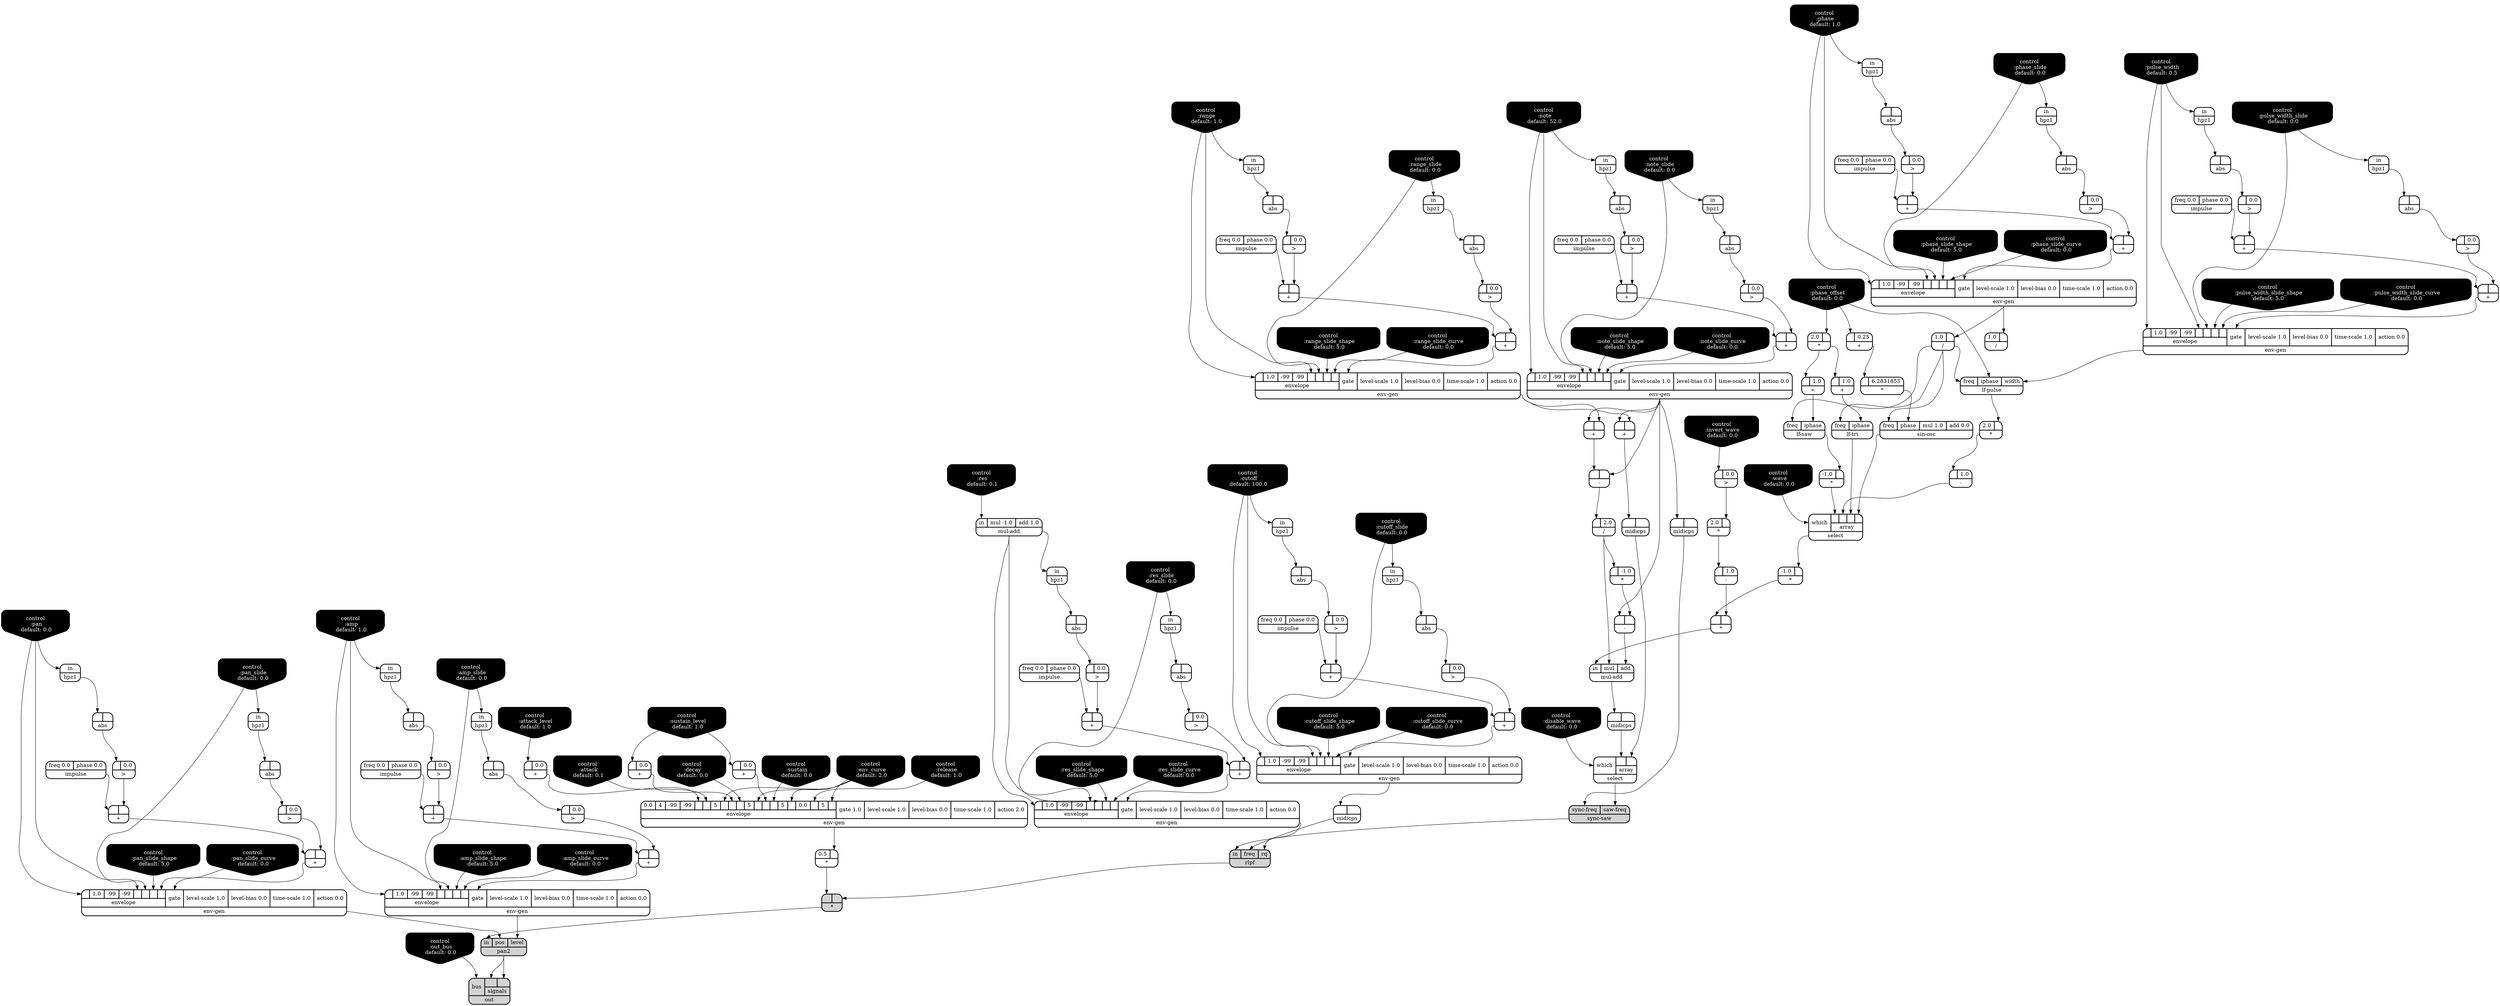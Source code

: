digraph synthdef {
67 [label = "{{ <a> 2.0|<b> } |<__UG_NAME__>* }" style="bold, rounded" shape=record rankdir=LR];
70 [label = "{{ <a> -1.0|<b> } |<__UG_NAME__>* }" style="bold, rounded" shape=record rankdir=LR];
82 [label = "{{ <a> 2.0|<b> } |<__UG_NAME__>* }" style="bold, rounded" shape=record rankdir=LR];
87 [label = "{{ <a> |<b> 6.2831855} |<__UG_NAME__>* }" style="bold, rounded" shape=record rankdir=LR];
122 [label = "{{ <a> |<b> -1.0} |<__UG_NAME__>* }" style="bold, rounded" shape=record rankdir=LR];
125 [label = "{{ <a> 2.0|<b> } |<__UG_NAME__>* }" style="bold, rounded" shape=record rankdir=LR];
126 [label = "{{ <a> -1.0|<b> } |<__UG_NAME__>* }" style="bold, rounded" shape=record rankdir=LR];
137 [label = "{{ <a> |<b> } |<__UG_NAME__>* }" style="bold, rounded" shape=record rankdir=LR];
162 [label = "{{ <a> 0.5|<b> } |<__UG_NAME__>* }" style="bold, rounded" shape=record rankdir=LR];
163 [label = "{{ <a> |<b> } |<__UG_NAME__>* }" style="filled, bold, rounded"  shape=record rankdir=LR];
48 [label = "{{ <a> |<b> } |<__UG_NAME__>+ }" style="bold, rounded" shape=record rankdir=LR];
50 [label = "{{ <a> |<b> 0.0} |<__UG_NAME__>+ }" style="bold, rounded" shape=record rankdir=LR];
55 [label = "{{ <a> |<b> } |<__UG_NAME__>+ }" style="bold, rounded" shape=record rankdir=LR];
60 [label = "{{ <a> |<b> } |<__UG_NAME__>+ }" style="bold, rounded" shape=record rankdir=LR];
64 [label = "{{ <a> |<b> } |<__UG_NAME__>+ }" style="bold, rounded" shape=record rankdir=LR];
68 [label = "{{ <a> |<b> 1.0} |<__UG_NAME__>+ }" style="bold, rounded" shape=record rankdir=LR];
75 [label = "{{ <a> |<b> } |<__UG_NAME__>+ }" style="bold, rounded" shape=record rankdir=LR];
79 [label = "{{ <a> |<b> } |<__UG_NAME__>+ }" style="bold, rounded" shape=record rankdir=LR];
84 [label = "{{ <a> |<b> 1.0} |<__UG_NAME__>+ }" style="bold, rounded" shape=record rankdir=LR];
86 [label = "{{ <a> |<b> 0.25} |<__UG_NAME__>+ }" style="bold, rounded" shape=record rankdir=LR];
96 [label = "{{ <a> |<b> } |<__UG_NAME__>+ }" style="bold, rounded" shape=record rankdir=LR];
100 [label = "{{ <a> |<b> } |<__UG_NAME__>+ }" style="bold, rounded" shape=record rankdir=LR];
108 [label = "{{ <a> |<b> } |<__UG_NAME__>+ }" style="bold, rounded" shape=record rankdir=LR];
112 [label = "{{ <a> |<b> } |<__UG_NAME__>+ }" style="bold, rounded" shape=record rankdir=LR];
117 [label = "{{ <a> |<b> } |<__UG_NAME__>+ }" style="bold, rounded" shape=record rankdir=LR];
119 [label = "{{ <a> |<b> } |<__UG_NAME__>+ }" style="bold, rounded" shape=record rankdir=LR];
129 [label = "{{ <a> |<b> } |<__UG_NAME__>+ }" style="bold, rounded" shape=record rankdir=LR];
133 [label = "{{ <a> |<b> } |<__UG_NAME__>+ }" style="bold, rounded" shape=record rankdir=LR];
140 [label = "{{ <a> |<b> } |<__UG_NAME__>+ }" style="bold, rounded" shape=record rankdir=LR];
148 [label = "{{ <a> |<b> } |<__UG_NAME__>+ }" style="bold, rounded" shape=record rankdir=LR];
149 [label = "{{ <a> |<b> } |<__UG_NAME__>+ }" style="bold, rounded" shape=record rankdir=LR];
154 [label = "{{ <a> |<b> 0.0} |<__UG_NAME__>+ }" style="bold, rounded" shape=record rankdir=LR];
158 [label = "{{ <a> |<b> } |<__UG_NAME__>+ }" style="bold, rounded" shape=record rankdir=LR];
159 [label = "{{ <a> |<b> 0.0} |<__UG_NAME__>+ }" style="bold, rounded" shape=record rankdir=LR];
83 [label = "{{ <a> |<b> 1.0} |<__UG_NAME__>- }" style="bold, rounded" shape=record rankdir=LR];
120 [label = "{{ <a> |<b> } |<__UG_NAME__>- }" style="bold, rounded" shape=record rankdir=LR];
123 [label = "{{ <a> |<b> } |<__UG_NAME__>- }" style="bold, rounded" shape=record rankdir=LR];
136 [label = "{{ <a> |<b> 1.0} |<__UG_NAME__>- }" style="bold, rounded" shape=record rankdir=LR];
66 [label = "{{ <a> 1.0|<b> } |<__UG_NAME__>/ }" style="bold, rounded" shape=record rankdir=LR];
121 [label = "{{ <a> |<b> 2.0} |<__UG_NAME__>/ }" style="bold, rounded" shape=record rankdir=LR];
166 [label = "{{ <a> 1.0|<b> } |<__UG_NAME__>/ }" style="bold, rounded" shape=record rankdir=LR];
47 [label = "{{ <a> |<b> 0.0} |<__UG_NAME__>\> }" style="bold, rounded" shape=record rankdir=LR];
54 [label = "{{ <a> |<b> 0.0} |<__UG_NAME__>\> }" style="bold, rounded" shape=record rankdir=LR];
59 [label = "{{ <a> |<b> 0.0} |<__UG_NAME__>\> }" style="bold, rounded" shape=record rankdir=LR];
63 [label = "{{ <a> |<b> 0.0} |<__UG_NAME__>\> }" style="bold, rounded" shape=record rankdir=LR];
74 [label = "{{ <a> |<b> 0.0} |<__UG_NAME__>\> }" style="bold, rounded" shape=record rankdir=LR];
78 [label = "{{ <a> |<b> 0.0} |<__UG_NAME__>\> }" style="bold, rounded" shape=record rankdir=LR];
95 [label = "{{ <a> |<b> 0.0} |<__UG_NAME__>\> }" style="bold, rounded" shape=record rankdir=LR];
99 [label = "{{ <a> |<b> 0.0} |<__UG_NAME__>\> }" style="bold, rounded" shape=record rankdir=LR];
103 [label = "{{ <a> |<b> 0.0} |<__UG_NAME__>\> }" style="bold, rounded" shape=record rankdir=LR];
107 [label = "{{ <a> |<b> 0.0} |<__UG_NAME__>\> }" style="bold, rounded" shape=record rankdir=LR];
111 [label = "{{ <a> |<b> 0.0} |<__UG_NAME__>\> }" style="bold, rounded" shape=record rankdir=LR];
116 [label = "{{ <a> |<b> 0.0} |<__UG_NAME__>\> }" style="bold, rounded" shape=record rankdir=LR];
124 [label = "{{ <a> |<b> 0.0} |<__UG_NAME__>\> }" style="bold, rounded" shape=record rankdir=LR];
128 [label = "{{ <a> |<b> 0.0} |<__UG_NAME__>\> }" style="bold, rounded" shape=record rankdir=LR];
132 [label = "{{ <a> |<b> 0.0} |<__UG_NAME__>\> }" style="bold, rounded" shape=record rankdir=LR];
147 [label = "{{ <a> |<b> 0.0} |<__UG_NAME__>\> }" style="bold, rounded" shape=record rankdir=LR];
157 [label = "{{ <a> |<b> 0.0} |<__UG_NAME__>\> }" style="bold, rounded" shape=record rankdir=LR];
46 [label = "{{ <a> |<b> } |<__UG_NAME__>abs }" style="bold, rounded" shape=record rankdir=LR];
53 [label = "{{ <a> |<b> } |<__UG_NAME__>abs }" style="bold, rounded" shape=record rankdir=LR];
58 [label = "{{ <a> |<b> } |<__UG_NAME__>abs }" style="bold, rounded" shape=record rankdir=LR];
62 [label = "{{ <a> |<b> } |<__UG_NAME__>abs }" style="bold, rounded" shape=record rankdir=LR];
73 [label = "{{ <a> |<b> } |<__UG_NAME__>abs }" style="bold, rounded" shape=record rankdir=LR];
77 [label = "{{ <a> |<b> } |<__UG_NAME__>abs }" style="bold, rounded" shape=record rankdir=LR];
92 [label = "{{ <a> |<b> } |<__UG_NAME__>abs }" style="bold, rounded" shape=record rankdir=LR];
94 [label = "{{ <a> |<b> } |<__UG_NAME__>abs }" style="bold, rounded" shape=record rankdir=LR];
98 [label = "{{ <a> |<b> } |<__UG_NAME__>abs }" style="bold, rounded" shape=record rankdir=LR];
102 [label = "{{ <a> |<b> } |<__UG_NAME__>abs }" style="bold, rounded" shape=record rankdir=LR];
106 [label = "{{ <a> |<b> } |<__UG_NAME__>abs }" style="bold, rounded" shape=record rankdir=LR];
110 [label = "{{ <a> |<b> } |<__UG_NAME__>abs }" style="bold, rounded" shape=record rankdir=LR];
115 [label = "{{ <a> |<b> } |<__UG_NAME__>abs }" style="bold, rounded" shape=record rankdir=LR];
131 [label = "{{ <a> |<b> } |<__UG_NAME__>abs }" style="bold, rounded" shape=record rankdir=LR];
146 [label = "{{ <a> |<b> } |<__UG_NAME__>abs }" style="bold, rounded" shape=record rankdir=LR];
156 [label = "{{ <a> |<b> } |<__UG_NAME__>abs }" style="bold, rounded" shape=record rankdir=LR];
0 [label = "control
 :note
 default: 52.0" shape=invhouse style="rounded, filled, bold" fillcolor=black fontcolor=white ]; 
1 [label = "control
 :note_slide
 default: 0.0" shape=invhouse style="rounded, filled, bold" fillcolor=black fontcolor=white ]; 
2 [label = "control
 :note_slide_shape
 default: 5.0" shape=invhouse style="rounded, filled, bold" fillcolor=black fontcolor=white ]; 
3 [label = "control
 :note_slide_curve
 default: 0.0" shape=invhouse style="rounded, filled, bold" fillcolor=black fontcolor=white ]; 
4 [label = "control
 :amp
 default: 1.0" shape=invhouse style="rounded, filled, bold" fillcolor=black fontcolor=white ]; 
5 [label = "control
 :amp_slide
 default: 0.0" shape=invhouse style="rounded, filled, bold" fillcolor=black fontcolor=white ]; 
6 [label = "control
 :amp_slide_shape
 default: 5.0" shape=invhouse style="rounded, filled, bold" fillcolor=black fontcolor=white ]; 
7 [label = "control
 :amp_slide_curve
 default: 0.0" shape=invhouse style="rounded, filled, bold" fillcolor=black fontcolor=white ]; 
8 [label = "control
 :pan
 default: 0.0" shape=invhouse style="rounded, filled, bold" fillcolor=black fontcolor=white ]; 
9 [label = "control
 :pan_slide
 default: 0.0" shape=invhouse style="rounded, filled, bold" fillcolor=black fontcolor=white ]; 
10 [label = "control
 :pan_slide_shape
 default: 5.0" shape=invhouse style="rounded, filled, bold" fillcolor=black fontcolor=white ]; 
11 [label = "control
 :pan_slide_curve
 default: 0.0" shape=invhouse style="rounded, filled, bold" fillcolor=black fontcolor=white ]; 
12 [label = "control
 :attack
 default: 0.1" shape=invhouse style="rounded, filled, bold" fillcolor=black fontcolor=white ]; 
13 [label = "control
 :decay
 default: 0.0" shape=invhouse style="rounded, filled, bold" fillcolor=black fontcolor=white ]; 
14 [label = "control
 :sustain
 default: 0.0" shape=invhouse style="rounded, filled, bold" fillcolor=black fontcolor=white ]; 
15 [label = "control
 :release
 default: 1.0" shape=invhouse style="rounded, filled, bold" fillcolor=black fontcolor=white ]; 
16 [label = "control
 :attack_level
 default: 1.0" shape=invhouse style="rounded, filled, bold" fillcolor=black fontcolor=white ]; 
17 [label = "control
 :sustain_level
 default: 1.0" shape=invhouse style="rounded, filled, bold" fillcolor=black fontcolor=white ]; 
18 [label = "control
 :env_curve
 default: 2.0" shape=invhouse style="rounded, filled, bold" fillcolor=black fontcolor=white ]; 
19 [label = "control
 :cutoff
 default: 100.0" shape=invhouse style="rounded, filled, bold" fillcolor=black fontcolor=white ]; 
20 [label = "control
 :cutoff_slide
 default: 0.0" shape=invhouse style="rounded, filled, bold" fillcolor=black fontcolor=white ]; 
21 [label = "control
 :cutoff_slide_shape
 default: 5.0" shape=invhouse style="rounded, filled, bold" fillcolor=black fontcolor=white ]; 
22 [label = "control
 :cutoff_slide_curve
 default: 0.0" shape=invhouse style="rounded, filled, bold" fillcolor=black fontcolor=white ]; 
23 [label = "control
 :res
 default: 0.1" shape=invhouse style="rounded, filled, bold" fillcolor=black fontcolor=white ]; 
24 [label = "control
 :res_slide
 default: 0.0" shape=invhouse style="rounded, filled, bold" fillcolor=black fontcolor=white ]; 
25 [label = "control
 :res_slide_shape
 default: 5.0" shape=invhouse style="rounded, filled, bold" fillcolor=black fontcolor=white ]; 
26 [label = "control
 :res_slide_curve
 default: 0.0" shape=invhouse style="rounded, filled, bold" fillcolor=black fontcolor=white ]; 
27 [label = "control
 :phase
 default: 1.0" shape=invhouse style="rounded, filled, bold" fillcolor=black fontcolor=white ]; 
28 [label = "control
 :phase_slide
 default: 0.0" shape=invhouse style="rounded, filled, bold" fillcolor=black fontcolor=white ]; 
29 [label = "control
 :phase_slide_shape
 default: 5.0" shape=invhouse style="rounded, filled, bold" fillcolor=black fontcolor=white ]; 
30 [label = "control
 :phase_slide_curve
 default: 0.0" shape=invhouse style="rounded, filled, bold" fillcolor=black fontcolor=white ]; 
31 [label = "control
 :phase_offset
 default: 0.0" shape=invhouse style="rounded, filled, bold" fillcolor=black fontcolor=white ]; 
32 [label = "control
 :wave
 default: 0.0" shape=invhouse style="rounded, filled, bold" fillcolor=black fontcolor=white ]; 
33 [label = "control
 :disable_wave
 default: 0.0" shape=invhouse style="rounded, filled, bold" fillcolor=black fontcolor=white ]; 
34 [label = "control
 :invert_wave
 default: 0.0" shape=invhouse style="rounded, filled, bold" fillcolor=black fontcolor=white ]; 
35 [label = "control
 :pulse_width
 default: 0.5" shape=invhouse style="rounded, filled, bold" fillcolor=black fontcolor=white ]; 
36 [label = "control
 :pulse_width_slide
 default: 0.0" shape=invhouse style="rounded, filled, bold" fillcolor=black fontcolor=white ]; 
37 [label = "control
 :pulse_width_slide_shape
 default: 5.0" shape=invhouse style="rounded, filled, bold" fillcolor=black fontcolor=white ]; 
38 [label = "control
 :pulse_width_slide_curve
 default: 0.0" shape=invhouse style="rounded, filled, bold" fillcolor=black fontcolor=white ]; 
39 [label = "control
 :range
 default: 1.0" shape=invhouse style="rounded, filled, bold" fillcolor=black fontcolor=white ]; 
40 [label = "control
 :range_slide
 default: 0.0" shape=invhouse style="rounded, filled, bold" fillcolor=black fontcolor=white ]; 
41 [label = "control
 :range_slide_shape
 default: 5.0" shape=invhouse style="rounded, filled, bold" fillcolor=black fontcolor=white ]; 
42 [label = "control
 :range_slide_curve
 default: 0.0" shape=invhouse style="rounded, filled, bold" fillcolor=black fontcolor=white ]; 
43 [label = "control
 :out_bus
 default: 0.0" shape=invhouse style="rounded, filled, bold" fillcolor=black fontcolor=white ]; 
65 [label = "{{ {{<envelope___control___0>|1.0|-99|-99|<envelope___control___4>|<envelope___control___5>|<envelope___control___6>|<envelope___control___7>}|envelope}|<gate> gate|<level____scale> level-scale 1.0|<level____bias> level-bias 0.0|<time____scale> time-scale 1.0|<action> action 0.0} |<__UG_NAME__>env-gen }" style="bold, rounded" shape=record rankdir=LR];
80 [label = "{{ {{<envelope___control___0>|1.0|-99|-99|<envelope___control___4>|<envelope___control___5>|<envelope___control___6>|<envelope___control___7>}|envelope}|<gate> gate|<level____scale> level-scale 1.0|<level____bias> level-bias 0.0|<time____scale> time-scale 1.0|<action> action 0.0} |<__UG_NAME__>env-gen }" style="bold, rounded" shape=record rankdir=LR];
113 [label = "{{ {{<envelope___control___0>|1.0|-99|-99|<envelope___control___4>|<envelope___control___5>|<envelope___control___6>|<envelope___control___7>}|envelope}|<gate> gate|<level____scale> level-scale 1.0|<level____bias> level-bias 0.0|<time____scale> time-scale 1.0|<action> action 0.0} |<__UG_NAME__>env-gen }" style="bold, rounded" shape=record rankdir=LR];
118 [label = "{{ {{<envelope___control___0>|1.0|-99|-99|<envelope___control___4>|<envelope___control___5>|<envelope___control___6>|<envelope___control___7>}|envelope}|<gate> gate|<level____scale> level-scale 1.0|<level____bias> level-bias 0.0|<time____scale> time-scale 1.0|<action> action 0.0} |<__UG_NAME__>env-gen }" style="bold, rounded" shape=record rankdir=LR];
134 [label = "{{ {{<envelope___mul____add___0>|1.0|-99|-99|<envelope___mul____add___4>|<envelope___control___5>|<envelope___control___6>|<envelope___control___7>}|envelope}|<gate> gate|<level____scale> level-scale 1.0|<level____bias> level-bias 0.0|<time____scale> time-scale 1.0|<action> action 0.0} |<__UG_NAME__>env-gen }" style="bold, rounded" shape=record rankdir=LR];
150 [label = "{{ {{<envelope___control___0>|1.0|-99|-99|<envelope___control___4>|<envelope___control___5>|<envelope___control___6>|<envelope___control___7>}|envelope}|<gate> gate|<level____scale> level-scale 1.0|<level____bias> level-bias 0.0|<time____scale> time-scale 1.0|<action> action 0.0} |<__UG_NAME__>env-gen }" style="bold, rounded" shape=record rankdir=LR];
155 [label = "{{ {{<envelope___control___0>|1.0|-99|-99|<envelope___control___4>|<envelope___control___5>|<envelope___control___6>|<envelope___control___7>}|envelope}|<gate> gate|<level____scale> level-scale 1.0|<level____bias> level-bias 0.0|<time____scale> time-scale 1.0|<action> action 0.0} |<__UG_NAME__>env-gen }" style="bold, rounded" shape=record rankdir=LR];
160 [label = "{{ {{0.0|4|-99|-99|<envelope___binary____op____u____gen___4>|<envelope___control___5>|5|<envelope___control___7>|<envelope___binary____op____u____gen___8>|<envelope___control___9>|5|<envelope___control___11>|<envelope___binary____op____u____gen___12>|<envelope___control___13>|5|<envelope___control___15>|0.0|<envelope___control___17>|5|<envelope___control___19>}|envelope}|<gate> gate 1.0|<level____scale> level-scale 1.0|<level____bias> level-bias 0.0|<time____scale> time-scale 1.0|<action> action 2.0} |<__UG_NAME__>env-gen }" style="bold, rounded" shape=record rankdir=LR];
161 [label = "{{ {{<envelope___control___0>|1.0|-99|-99|<envelope___control___4>|<envelope___control___5>|<envelope___control___6>|<envelope___control___7>}|envelope}|<gate> gate|<level____scale> level-scale 1.0|<level____bias> level-bias 0.0|<time____scale> time-scale 1.0|<action> action 0.0} |<__UG_NAME__>env-gen }" style="bold, rounded" shape=record rankdir=LR];
45 [label = "{{ <in> in} |<__UG_NAME__>hpz1 }" style="bold, rounded" shape=record rankdir=LR];
52 [label = "{{ <in> in} |<__UG_NAME__>hpz1 }" style="bold, rounded" shape=record rankdir=LR];
57 [label = "{{ <in> in} |<__UG_NAME__>hpz1 }" style="bold, rounded" shape=record rankdir=LR];
61 [label = "{{ <in> in} |<__UG_NAME__>hpz1 }" style="bold, rounded" shape=record rankdir=LR];
72 [label = "{{ <in> in} |<__UG_NAME__>hpz1 }" style="bold, rounded" shape=record rankdir=LR];
76 [label = "{{ <in> in} |<__UG_NAME__>hpz1 }" style="bold, rounded" shape=record rankdir=LR];
91 [label = "{{ <in> in} |<__UG_NAME__>hpz1 }" style="bold, rounded" shape=record rankdir=LR];
93 [label = "{{ <in> in} |<__UG_NAME__>hpz1 }" style="bold, rounded" shape=record rankdir=LR];
97 [label = "{{ <in> in} |<__UG_NAME__>hpz1 }" style="bold, rounded" shape=record rankdir=LR];
101 [label = "{{ <in> in} |<__UG_NAME__>hpz1 }" style="bold, rounded" shape=record rankdir=LR];
105 [label = "{{ <in> in} |<__UG_NAME__>hpz1 }" style="bold, rounded" shape=record rankdir=LR];
109 [label = "{{ <in> in} |<__UG_NAME__>hpz1 }" style="bold, rounded" shape=record rankdir=LR];
114 [label = "{{ <in> in} |<__UG_NAME__>hpz1 }" style="bold, rounded" shape=record rankdir=LR];
130 [label = "{{ <in> in} |<__UG_NAME__>hpz1 }" style="bold, rounded" shape=record rankdir=LR];
145 [label = "{{ <in> in} |<__UG_NAME__>hpz1 }" style="bold, rounded" shape=record rankdir=LR];
153 [label = "{{ <in> in} |<__UG_NAME__>hpz1 }" style="bold, rounded" shape=record rankdir=LR];
44 [label = "{{ <freq> freq 0.0|<phase> phase 0.0} |<__UG_NAME__>impulse }" style="bold, rounded" shape=record rankdir=LR];
49 [label = "{{ <freq> freq 0.0|<phase> phase 0.0} |<__UG_NAME__>impulse }" style="bold, rounded" shape=record rankdir=LR];
51 [label = "{{ <freq> freq 0.0|<phase> phase 0.0} |<__UG_NAME__>impulse }" style="bold, rounded" shape=record rankdir=LR];
56 [label = "{{ <freq> freq 0.0|<phase> phase 0.0} |<__UG_NAME__>impulse }" style="bold, rounded" shape=record rankdir=LR];
71 [label = "{{ <freq> freq 0.0|<phase> phase 0.0} |<__UG_NAME__>impulse }" style="bold, rounded" shape=record rankdir=LR];
104 [label = "{{ <freq> freq 0.0|<phase> phase 0.0} |<__UG_NAME__>impulse }" style="bold, rounded" shape=record rankdir=LR];
127 [label = "{{ <freq> freq 0.0|<phase> phase 0.0} |<__UG_NAME__>impulse }" style="bold, rounded" shape=record rankdir=LR];
144 [label = "{{ <freq> freq 0.0|<phase> phase 0.0} |<__UG_NAME__>impulse }" style="bold, rounded" shape=record rankdir=LR];
81 [label = "{{ <freq> freq|<iphase> iphase|<width> width} |<__UG_NAME__>lf-pulse }" style="bold, rounded" shape=record rankdir=LR];
69 [label = "{{ <freq> freq|<iphase> iphase} |<__UG_NAME__>lf-saw }" style="bold, rounded" shape=record rankdir=LR];
85 [label = "{{ <freq> freq|<iphase> iphase} |<__UG_NAME__>lf-tri }" style="bold, rounded" shape=record rankdir=LR];
135 [label = "{{ <a> |<b> } |<__UG_NAME__>midicps }" style="bold, rounded" shape=record rankdir=LR];
139 [label = "{{ <a> |<b> } |<__UG_NAME__>midicps }" style="bold, rounded" shape=record rankdir=LR];
141 [label = "{{ <a> |<b> } |<__UG_NAME__>midicps }" style="bold, rounded" shape=record rankdir=LR];
151 [label = "{{ <a> |<b> } |<__UG_NAME__>midicps }" style="bold, rounded" shape=record rankdir=LR];
90 [label = "{{ <in> in|<mul> mul -1.0|<add> add 1.0} |<__UG_NAME__>mul-add }" style="bold, rounded" shape=record rankdir=LR];
138 [label = "{{ <in> in|<mul> mul|<add> add} |<__UG_NAME__>mul-add }" style="bold, rounded" shape=record rankdir=LR];
165 [label = "{{ <bus> bus|{{<signals___pan2___0>|<signals___pan2___1>}|signals}} |<__UG_NAME__>out }" style="filled, bold, rounded"  shape=record rankdir=LR];
164 [label = "{{ <in> in|<pos> pos|<level> level} |<__UG_NAME__>pan2 }" style="filled, bold, rounded"  shape=record rankdir=LR];
152 [label = "{{ <in> in|<freq> freq|<rq> rq} |<__UG_NAME__>rlpf }" style="filled, bold, rounded"  shape=record rankdir=LR];
89 [label = "{{ <which> which|{{<array___binary____op____u____gen___0>|<array___binary____op____u____gen___1>|<array___lf____tri___2>|<array___sin____osc___3>}|array}} |<__UG_NAME__>select }" style="bold, rounded" shape=record rankdir=LR];
142 [label = "{{ <which> which|{{<array___unary____op____u____gen___0>|<array___unary____op____u____gen___1>}|array}} |<__UG_NAME__>select }" style="bold, rounded" shape=record rankdir=LR];
88 [label = "{{ <freq> freq|<phase> phase|<mul> mul 1.0|<add> add 0.0} |<__UG_NAME__>sin-osc }" style="bold, rounded" shape=record rankdir=LR];
143 [label = "{{ <sync____freq> sync-freq|<saw____freq> saw-freq} |<__UG_NAME__>sync-saw }" style="filled, bold, rounded"  shape=record rankdir=LR];

31:__UG_NAME__ -> 67:b ;
69:__UG_NAME__ -> 70:b ;
81:__UG_NAME__ -> 82:b ;
86:__UG_NAME__ -> 87:a ;
121:__UG_NAME__ -> 122:a ;
124:__UG_NAME__ -> 125:b ;
89:__UG_NAME__ -> 126:b ;
136:__UG_NAME__ -> 137:b ;
126:__UG_NAME__ -> 137:a ;
160:__UG_NAME__ -> 162:b ;
152:__UG_NAME__ -> 163:b ;
162:__UG_NAME__ -> 163:a ;
47:__UG_NAME__ -> 48:b ;
44:__UG_NAME__ -> 48:a ;
16:__UG_NAME__ -> 50:a ;
54:__UG_NAME__ -> 55:b ;
51:__UG_NAME__ -> 55:a ;
59:__UG_NAME__ -> 60:b ;
56:__UG_NAME__ -> 60:a ;
63:__UG_NAME__ -> 64:b ;
60:__UG_NAME__ -> 64:a ;
67:__UG_NAME__ -> 68:a ;
74:__UG_NAME__ -> 75:b ;
71:__UG_NAME__ -> 75:a ;
78:__UG_NAME__ -> 79:b ;
75:__UG_NAME__ -> 79:a ;
67:__UG_NAME__ -> 84:a ;
31:__UG_NAME__ -> 86:a ;
95:__UG_NAME__ -> 96:b ;
49:__UG_NAME__ -> 96:a ;
99:__UG_NAME__ -> 100:b ;
48:__UG_NAME__ -> 100:a ;
107:__UG_NAME__ -> 108:b ;
104:__UG_NAME__ -> 108:a ;
111:__UG_NAME__ -> 112:b ;
108:__UG_NAME__ -> 112:a ;
116:__UG_NAME__ -> 117:b ;
96:__UG_NAME__ -> 117:a ;
118:__UG_NAME__ -> 119:b ;
113:__UG_NAME__ -> 119:a ;
128:__UG_NAME__ -> 129:b ;
127:__UG_NAME__ -> 129:a ;
132:__UG_NAME__ -> 133:b ;
129:__UG_NAME__ -> 133:a ;
118:__UG_NAME__ -> 140:b ;
113:__UG_NAME__ -> 140:a ;
147:__UG_NAME__ -> 148:b ;
144:__UG_NAME__ -> 148:a ;
103:__UG_NAME__ -> 149:b ;
148:__UG_NAME__ -> 149:a ;
17:__UG_NAME__ -> 154:a ;
157:__UG_NAME__ -> 158:b ;
55:__UG_NAME__ -> 158:a ;
17:__UG_NAME__ -> 159:a ;
82:__UG_NAME__ -> 83:a ;
113:__UG_NAME__ -> 120:b ;
119:__UG_NAME__ -> 120:a ;
122:__UG_NAME__ -> 123:b ;
113:__UG_NAME__ -> 123:a ;
125:__UG_NAME__ -> 136:a ;
65:__UG_NAME__ -> 66:b ;
120:__UG_NAME__ -> 121:a ;
65:__UG_NAME__ -> 166:b ;
46:__UG_NAME__ -> 47:a ;
53:__UG_NAME__ -> 54:a ;
58:__UG_NAME__ -> 59:a ;
62:__UG_NAME__ -> 63:a ;
73:__UG_NAME__ -> 74:a ;
77:__UG_NAME__ -> 78:a ;
94:__UG_NAME__ -> 95:a ;
98:__UG_NAME__ -> 99:a ;
102:__UG_NAME__ -> 103:a ;
106:__UG_NAME__ -> 107:a ;
110:__UG_NAME__ -> 111:a ;
115:__UG_NAME__ -> 116:a ;
34:__UG_NAME__ -> 124:a ;
92:__UG_NAME__ -> 128:a ;
131:__UG_NAME__ -> 132:a ;
146:__UG_NAME__ -> 147:a ;
156:__UG_NAME__ -> 157:a ;
45:__UG_NAME__ -> 46:a ;
52:__UG_NAME__ -> 53:a ;
57:__UG_NAME__ -> 58:a ;
61:__UG_NAME__ -> 62:a ;
72:__UG_NAME__ -> 73:a ;
76:__UG_NAME__ -> 77:a ;
91:__UG_NAME__ -> 92:a ;
93:__UG_NAME__ -> 94:a ;
97:__UG_NAME__ -> 98:a ;
101:__UG_NAME__ -> 102:a ;
105:__UG_NAME__ -> 106:a ;
109:__UG_NAME__ -> 110:a ;
114:__UG_NAME__ -> 115:a ;
130:__UG_NAME__ -> 131:a ;
145:__UG_NAME__ -> 146:a ;
153:__UG_NAME__ -> 156:a ;
64:__UG_NAME__ -> 65:gate ;
27:__UG_NAME__ -> 65:envelope___control___0 ;
27:__UG_NAME__ -> 65:envelope___control___4 ;
28:__UG_NAME__ -> 65:envelope___control___5 ;
29:__UG_NAME__ -> 65:envelope___control___6 ;
30:__UG_NAME__ -> 65:envelope___control___7 ;
79:__UG_NAME__ -> 80:gate ;
35:__UG_NAME__ -> 80:envelope___control___0 ;
35:__UG_NAME__ -> 80:envelope___control___4 ;
36:__UG_NAME__ -> 80:envelope___control___5 ;
37:__UG_NAME__ -> 80:envelope___control___6 ;
38:__UG_NAME__ -> 80:envelope___control___7 ;
112:__UG_NAME__ -> 113:gate ;
0:__UG_NAME__ -> 113:envelope___control___0 ;
0:__UG_NAME__ -> 113:envelope___control___4 ;
1:__UG_NAME__ -> 113:envelope___control___5 ;
2:__UG_NAME__ -> 113:envelope___control___6 ;
3:__UG_NAME__ -> 113:envelope___control___7 ;
117:__UG_NAME__ -> 118:gate ;
39:__UG_NAME__ -> 118:envelope___control___0 ;
39:__UG_NAME__ -> 118:envelope___control___4 ;
40:__UG_NAME__ -> 118:envelope___control___5 ;
41:__UG_NAME__ -> 118:envelope___control___6 ;
42:__UG_NAME__ -> 118:envelope___control___7 ;
133:__UG_NAME__ -> 134:gate ;
90:__UG_NAME__ -> 134:envelope___mul____add___0 ;
90:__UG_NAME__ -> 134:envelope___mul____add___4 ;
24:__UG_NAME__ -> 134:envelope___control___5 ;
25:__UG_NAME__ -> 134:envelope___control___6 ;
26:__UG_NAME__ -> 134:envelope___control___7 ;
149:__UG_NAME__ -> 150:gate ;
19:__UG_NAME__ -> 150:envelope___control___0 ;
19:__UG_NAME__ -> 150:envelope___control___4 ;
20:__UG_NAME__ -> 150:envelope___control___5 ;
21:__UG_NAME__ -> 150:envelope___control___6 ;
22:__UG_NAME__ -> 150:envelope___control___7 ;
100:__UG_NAME__ -> 155:gate ;
8:__UG_NAME__ -> 155:envelope___control___0 ;
8:__UG_NAME__ -> 155:envelope___control___4 ;
9:__UG_NAME__ -> 155:envelope___control___5 ;
10:__UG_NAME__ -> 155:envelope___control___6 ;
11:__UG_NAME__ -> 155:envelope___control___7 ;
50:__UG_NAME__ -> 160:envelope___binary____op____u____gen___4 ;
12:__UG_NAME__ -> 160:envelope___control___5 ;
18:__UG_NAME__ -> 160:envelope___control___7 ;
154:__UG_NAME__ -> 160:envelope___binary____op____u____gen___8 ;
13:__UG_NAME__ -> 160:envelope___control___9 ;
18:__UG_NAME__ -> 160:envelope___control___11 ;
159:__UG_NAME__ -> 160:envelope___binary____op____u____gen___12 ;
14:__UG_NAME__ -> 160:envelope___control___13 ;
18:__UG_NAME__ -> 160:envelope___control___15 ;
15:__UG_NAME__ -> 160:envelope___control___17 ;
18:__UG_NAME__ -> 160:envelope___control___19 ;
158:__UG_NAME__ -> 161:gate ;
4:__UG_NAME__ -> 161:envelope___control___0 ;
4:__UG_NAME__ -> 161:envelope___control___4 ;
5:__UG_NAME__ -> 161:envelope___control___5 ;
6:__UG_NAME__ -> 161:envelope___control___6 ;
7:__UG_NAME__ -> 161:envelope___control___7 ;
8:__UG_NAME__ -> 45:in ;
4:__UG_NAME__ -> 52:in ;
27:__UG_NAME__ -> 57:in ;
28:__UG_NAME__ -> 61:in ;
35:__UG_NAME__ -> 72:in ;
36:__UG_NAME__ -> 76:in ;
90:__UG_NAME__ -> 91:in ;
39:__UG_NAME__ -> 93:in ;
9:__UG_NAME__ -> 97:in ;
20:__UG_NAME__ -> 101:in ;
0:__UG_NAME__ -> 105:in ;
1:__UG_NAME__ -> 109:in ;
40:__UG_NAME__ -> 114:in ;
24:__UG_NAME__ -> 130:in ;
19:__UG_NAME__ -> 145:in ;
5:__UG_NAME__ -> 153:in ;
80:__UG_NAME__ -> 81:width ;
31:__UG_NAME__ -> 81:iphase ;
66:__UG_NAME__ -> 81:freq ;
68:__UG_NAME__ -> 69:iphase ;
66:__UG_NAME__ -> 69:freq ;
84:__UG_NAME__ -> 85:iphase ;
66:__UG_NAME__ -> 85:freq ;
113:__UG_NAME__ -> 135:a ;
138:__UG_NAME__ -> 139:a ;
140:__UG_NAME__ -> 141:a ;
150:__UG_NAME__ -> 151:a ;
23:__UG_NAME__ -> 90:in ;
123:__UG_NAME__ -> 138:add ;
121:__UG_NAME__ -> 138:mul ;
137:__UG_NAME__ -> 138:in ;
164:__UG_NAME__ -> 165:signals___pan2___0 ;
164:__UG_NAME__ -> 165:signals___pan2___1 ;
43:__UG_NAME__ -> 165:bus ;
161:__UG_NAME__ -> 164:level ;
155:__UG_NAME__ -> 164:pos ;
163:__UG_NAME__ -> 164:in ;
134:__UG_NAME__ -> 152:rq ;
151:__UG_NAME__ -> 152:freq ;
143:__UG_NAME__ -> 152:in ;
70:__UG_NAME__ -> 89:array___binary____op____u____gen___0 ;
83:__UG_NAME__ -> 89:array___binary____op____u____gen___1 ;
85:__UG_NAME__ -> 89:array___lf____tri___2 ;
88:__UG_NAME__ -> 89:array___sin____osc___3 ;
32:__UG_NAME__ -> 89:which ;
139:__UG_NAME__ -> 142:array___unary____op____u____gen___0 ;
141:__UG_NAME__ -> 142:array___unary____op____u____gen___1 ;
33:__UG_NAME__ -> 142:which ;
87:__UG_NAME__ -> 88:phase ;
66:__UG_NAME__ -> 88:freq ;
142:__UG_NAME__ -> 143:saw____freq ;
135:__UG_NAME__ -> 143:sync____freq ;

}